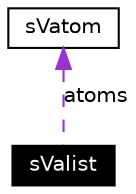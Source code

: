 digraph inheritance
{
  Node24 [shape="box",label="sValist",fontsize=10,height=0.2,width=0.4,fontname="Helvetica",color="black",style="filled" fontcolor="white"];
  Node25 -> Node24 [dir=back,color="darkorchid3",fontsize=10,style="dashed",label="atoms",fontname="Helvetica"];
  Node25 [shape="box",label="sVatom",fontsize=10,height=0.2,width=0.4,fontname="Helvetica",color="black",URL="$structsVatom.html"];
}
